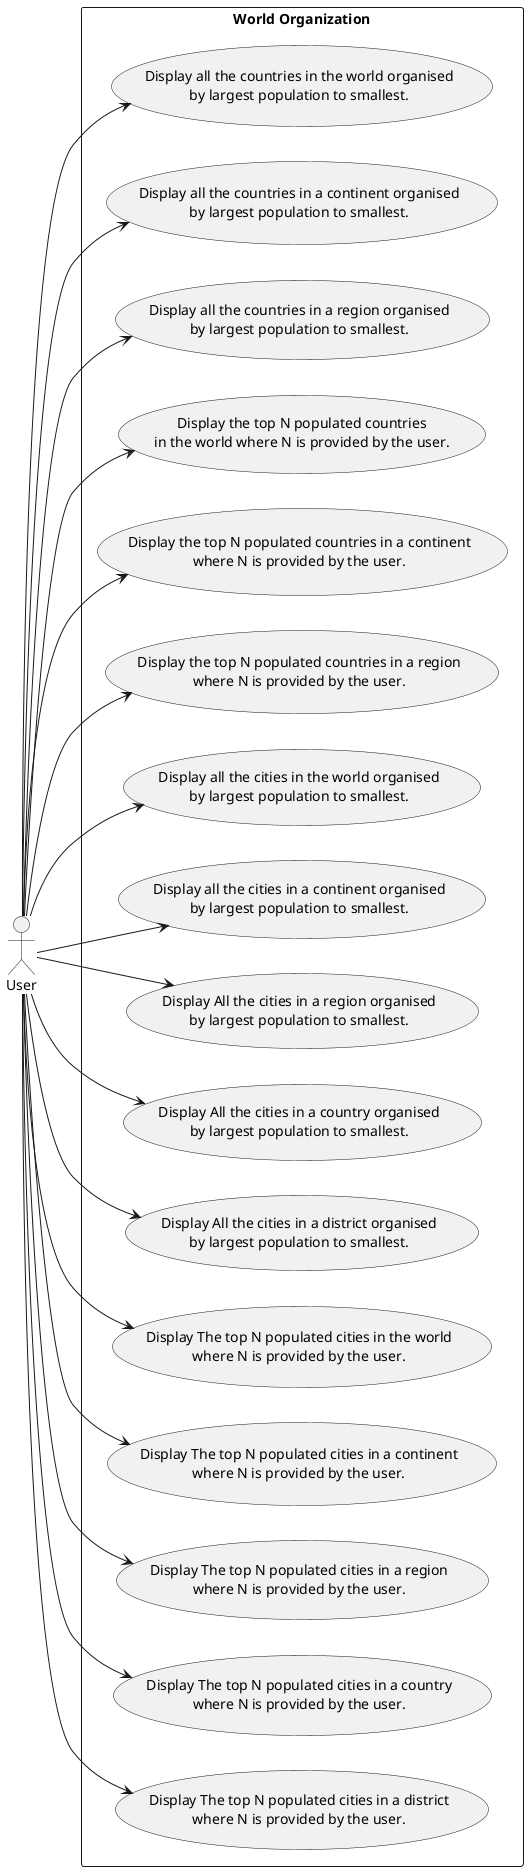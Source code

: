@startuml

left to right direction
actor User as "User"



rectangle "World Organization" {
    usecase UC1 as "Display all the countries in the world organised
    by largest population to smallest."
    usecase UC2 as "Display all the countries in a continent organised
    by largest population to smallest."
    usecase UC3 as "Display all the countries in a region organised
    by largest population to smallest."
    usecase UC4 as "Display the top N populated countries
    in the world where N is provided by the user."
    usecase UC5 as "Display the top N populated countries in a continent
    where N is provided by the user."
    usecase UC6 as "Display the top N populated countries in a region
    where N is provided by the user."
    usecase UC7 as "Display all the cities in the world organised
    by largest population to smallest."
    usecase UC8 as "Display all the cities in a continent organised
    by largest population to smallest."
    usecase UC9 as "Display All the cities in a region organised
    by largest population to smallest."
    usecase UC10 as "Display All the cities in a country organised
    by largest population to smallest."
    usecase UC11 as "Display All the cities in a district organised
    by largest population to smallest."
    usecase UC12 as "Display The top N populated cities in the world
    where N is provided by the user."
    usecase UC13 as "Display The top N populated cities in a continent
    where N is provided by the user."
    usecase UC14 as "Display The top N populated cities in a region
    where N is provided by the user."
    usecase UC15 as "Display The top N populated cities in a country
    where N is provided by the user."
    usecase UC16 as "Display The top N populated cities in a district
    where N is provided by the user."

    User --> UC1
    User --> UC2
    User --> UC3
    User --> UC4
    User --> UC5
    User --> UC6
    User --> UC7
    User --> UC8
    User --> UC9
    User --> UC10
    User --> UC11
    User --> UC12
    User --> UC13
    User --> UC14
    User --> UC15
    User --> UC16
}

@endum